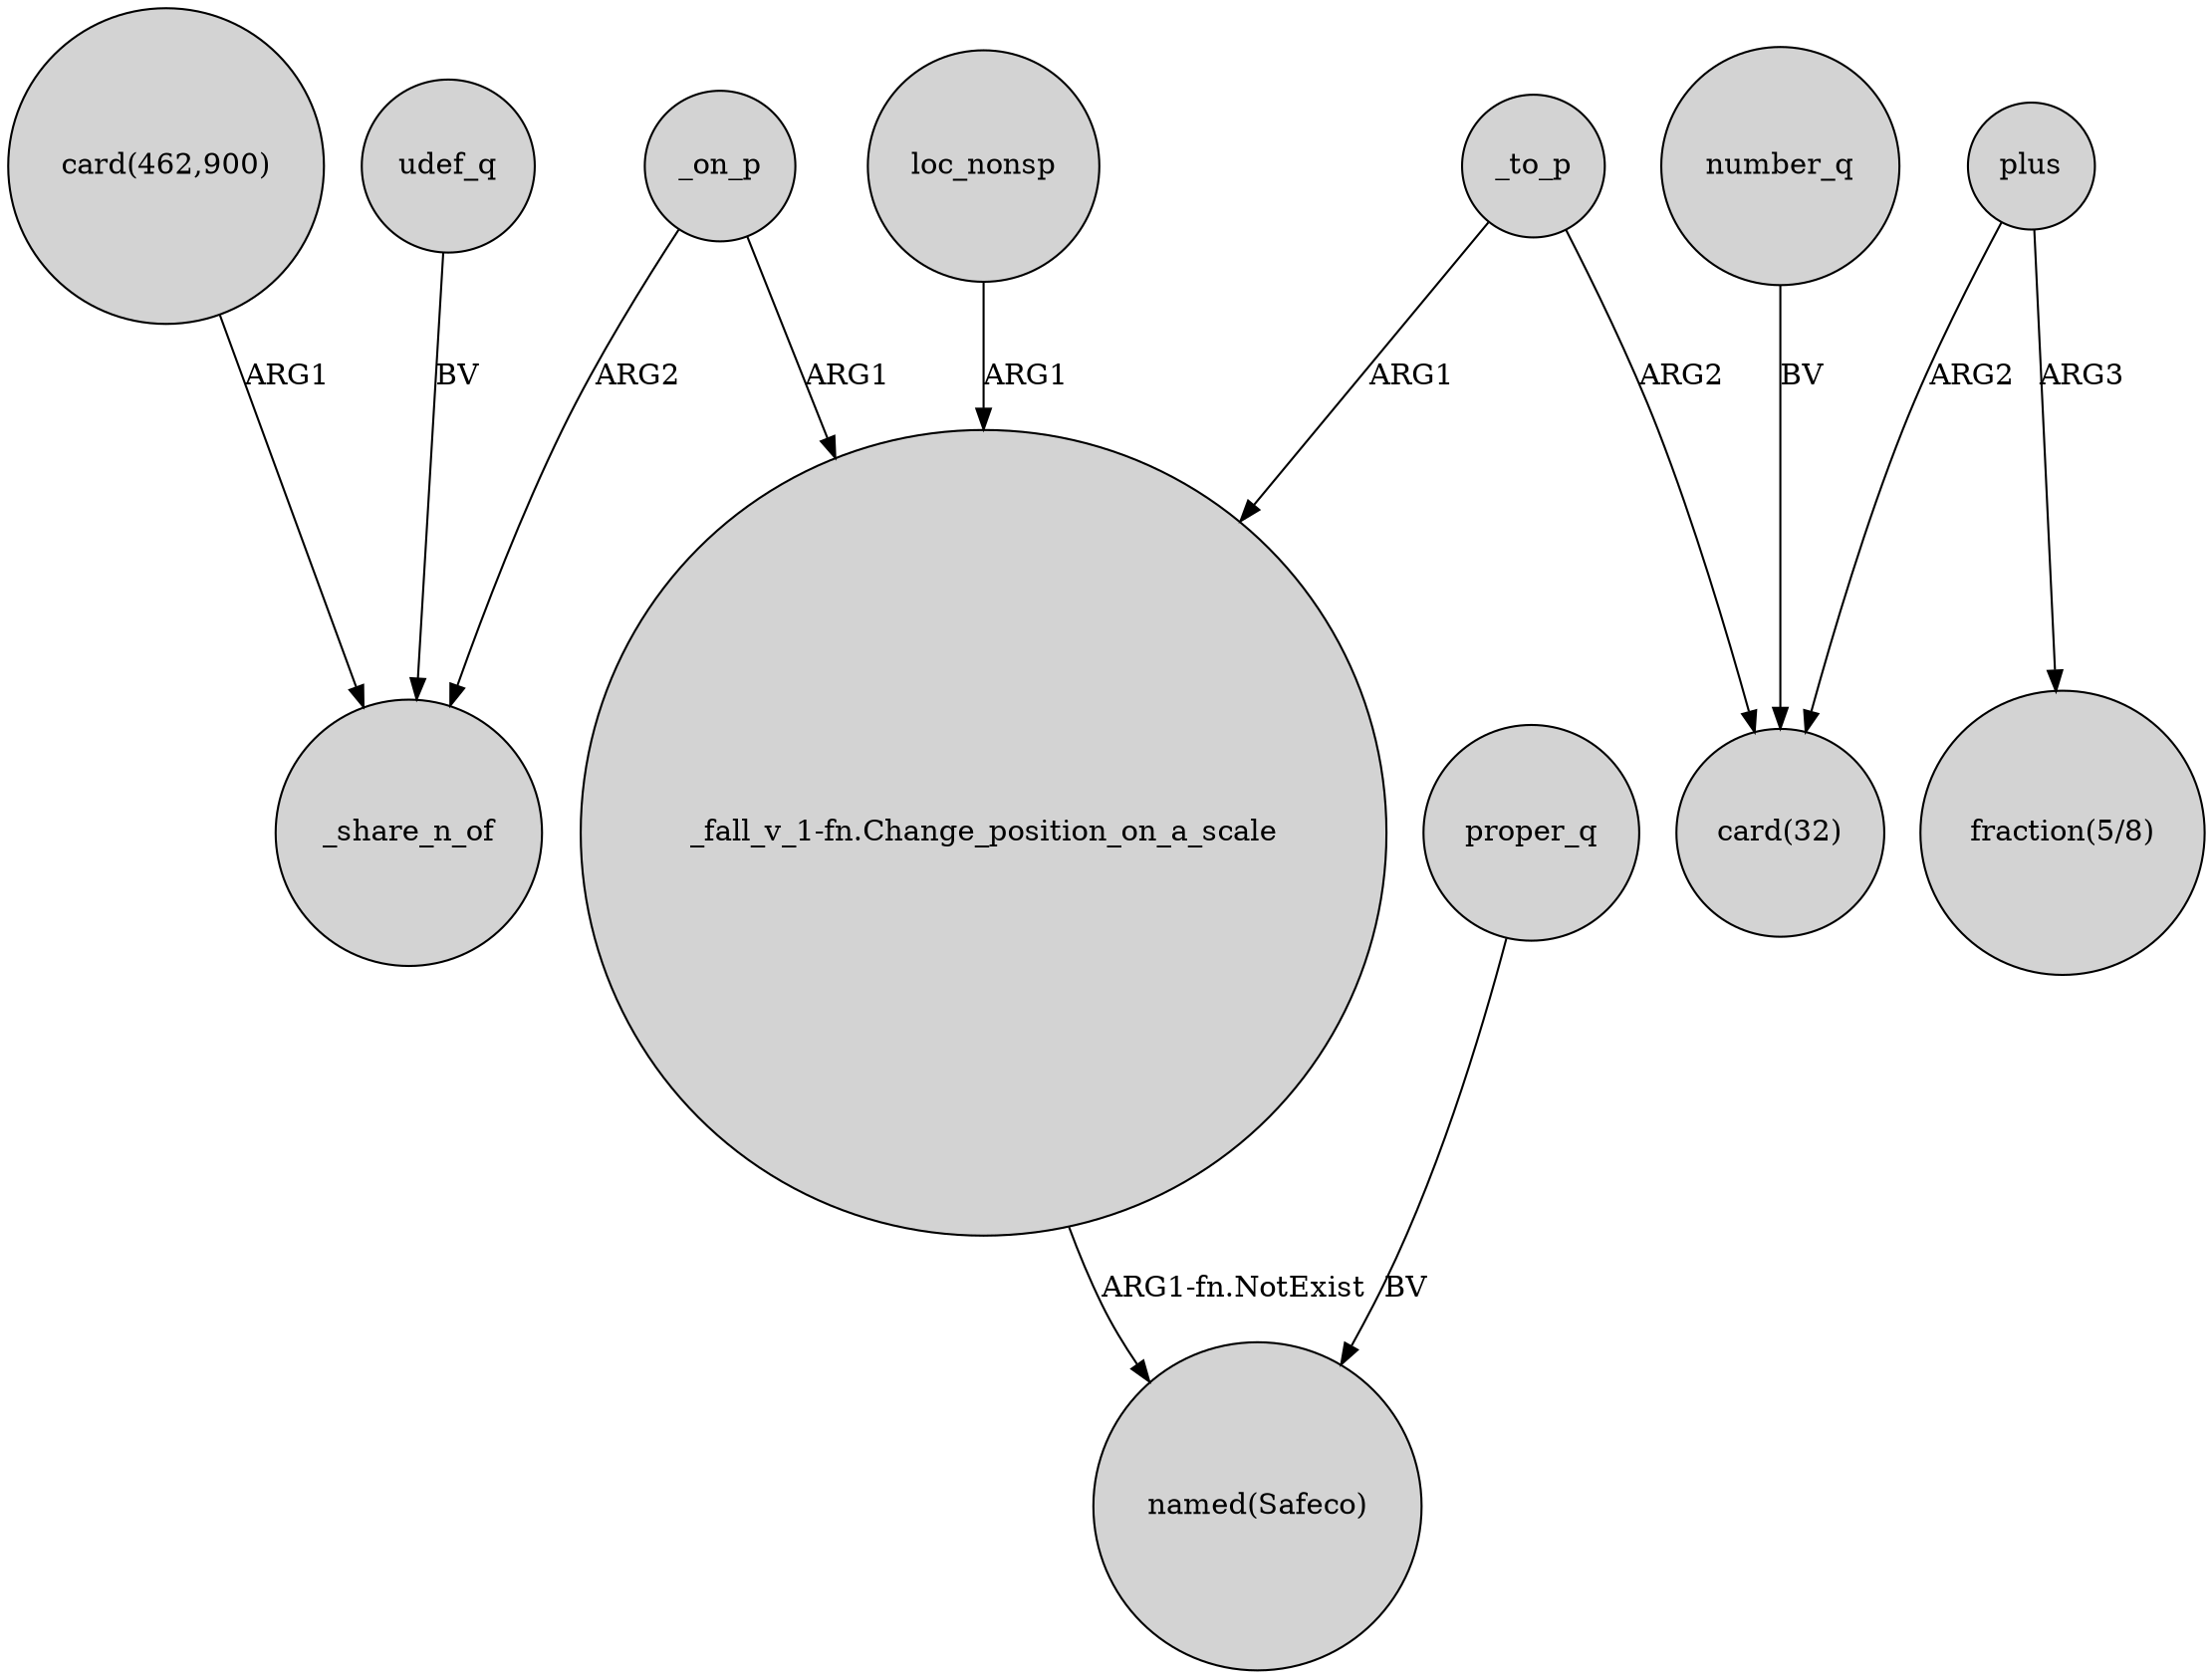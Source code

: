 digraph {
	node [shape=circle style=filled]
	"card(462,900)" -> _share_n_of [label=ARG1]
	plus -> "fraction(5/8)" [label=ARG3]
	loc_nonsp -> "_fall_v_1-fn.Change_position_on_a_scale" [label=ARG1]
	_on_p -> "_fall_v_1-fn.Change_position_on_a_scale" [label=ARG1]
	_to_p -> "card(32)" [label=ARG2]
	_on_p -> _share_n_of [label=ARG2]
	proper_q -> "named(Safeco)" [label=BV]
	"_fall_v_1-fn.Change_position_on_a_scale" -> "named(Safeco)" [label="ARG1-fn.NotExist"]
	_to_p -> "_fall_v_1-fn.Change_position_on_a_scale" [label=ARG1]
	plus -> "card(32)" [label=ARG2]
	udef_q -> _share_n_of [label=BV]
	number_q -> "card(32)" [label=BV]
}
